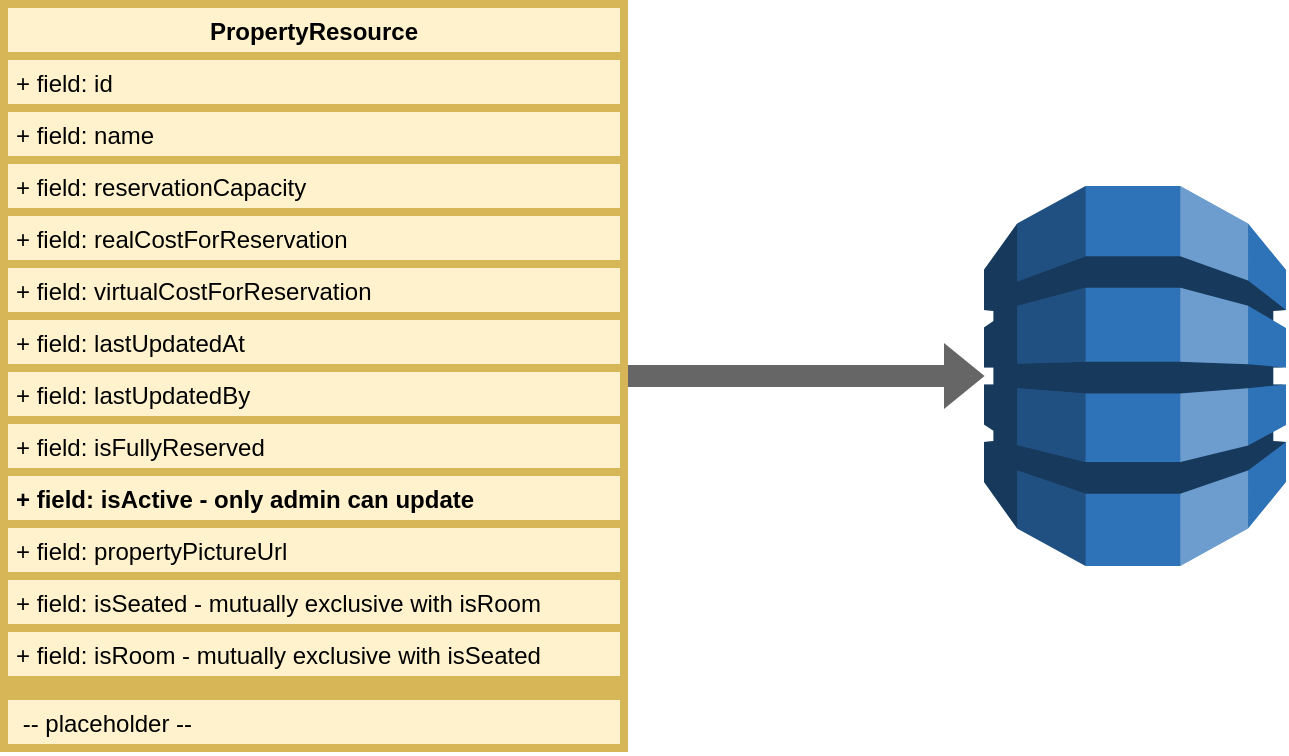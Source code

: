 <mxfile version="13.7.9" type="device"><diagram id="mx0zBBasj6FJqJ3VPFi7" name="Page-1"><mxGraphModel dx="1422" dy="806" grid="1" gridSize="10" guides="1" tooltips="1" connect="1" arrows="1" fold="1" page="1" pageScale="1" pageWidth="850" pageHeight="1100" math="0" shadow="0"><root><mxCell id="0"/><mxCell id="1" parent="0"/><mxCell id="QaDnLsvYT0263u42PnQk-1" value="" style="outlineConnect=0;dashed=0;verticalLabelPosition=bottom;verticalAlign=top;align=center;html=1;shape=mxgraph.aws3.dynamo_db;fillColor=#2E73B8;gradientColor=none;" vertex="1" parent="1"><mxGeometry x="550" y="351" width="151" height="190" as="geometry"/></mxCell><mxCell id="QaDnLsvYT0263u42PnQk-2" style="edgeStyle=orthogonalEdgeStyle;rounded=0;orthogonalLoop=1;jettySize=auto;html=1;entryX=0;entryY=0.5;entryDx=0;entryDy=0;entryPerimeter=0;shape=flexArrow;strokeColor=#666666;fillColor=#666666;" edge="1" parent="1" source="QaDnLsvYT0263u42PnQk-3" target="QaDnLsvYT0263u42PnQk-1"><mxGeometry relative="1" as="geometry"/></mxCell><mxCell id="QaDnLsvYT0263u42PnQk-3" value="PropertyResource" style="swimlane;fontStyle=1;align=center;verticalAlign=top;childLayout=stackLayout;horizontal=1;startSize=26;horizontalStack=0;resizeParent=1;resizeParentMax=0;resizeLast=0;collapsible=1;marginBottom=0;shadow=0;fillColor=#fff2cc;strokeColor=#d6b656;strokeWidth=4;labelBackgroundColor=none;" vertex="1" parent="1"><mxGeometry x="60" y="260" width="310" height="372" as="geometry"><mxRectangle x="20" y="220" width="100" height="26" as="alternateBounds"/></mxGeometry></mxCell><mxCell id="QaDnLsvYT0263u42PnQk-4" value="+ field: id" style="text;align=left;verticalAlign=top;spacingLeft=4;spacingRight=4;overflow=hidden;rotatable=0;points=[[0,0.5],[1,0.5]];portConstraint=eastwest;fillColor=#fff2cc;strokeColor=#d6b656;strokeWidth=4;fontStyle=0;labelBackgroundColor=none;" vertex="1" parent="QaDnLsvYT0263u42PnQk-3"><mxGeometry y="26" width="310" height="26" as="geometry"/></mxCell><mxCell id="QaDnLsvYT0263u42PnQk-5" value="+ field: name" style="text;align=left;verticalAlign=top;spacingLeft=4;spacingRight=4;overflow=hidden;rotatable=0;points=[[0,0.5],[1,0.5]];portConstraint=eastwest;fillColor=#fff2cc;strokeColor=#d6b656;strokeWidth=4;fontStyle=0;labelBackgroundColor=none;" vertex="1" parent="QaDnLsvYT0263u42PnQk-3"><mxGeometry y="52" width="310" height="26" as="geometry"/></mxCell><mxCell id="QaDnLsvYT0263u42PnQk-6" value="+ field: reservationCapacity" style="text;align=left;verticalAlign=top;spacingLeft=4;spacingRight=4;overflow=hidden;rotatable=0;points=[[0,0.5],[1,0.5]];portConstraint=eastwest;fillColor=#fff2cc;strokeColor=#d6b656;strokeWidth=4;fontStyle=0;labelBackgroundColor=none;" vertex="1" parent="QaDnLsvYT0263u42PnQk-3"><mxGeometry y="78" width="310" height="26" as="geometry"/></mxCell><mxCell id="QaDnLsvYT0263u42PnQk-7" value="+ field: realCostForReservation" style="text;align=left;verticalAlign=top;spacingLeft=4;spacingRight=4;overflow=hidden;rotatable=0;points=[[0,0.5],[1,0.5]];portConstraint=eastwest;fillColor=#fff2cc;strokeColor=#d6b656;strokeWidth=4;fontStyle=0;labelBackgroundColor=none;" vertex="1" parent="QaDnLsvYT0263u42PnQk-3"><mxGeometry y="104" width="310" height="26" as="geometry"/></mxCell><mxCell id="QaDnLsvYT0263u42PnQk-8" value="+ field: virtualCostForReservation" style="text;align=left;verticalAlign=top;spacingLeft=4;spacingRight=4;overflow=hidden;rotatable=0;points=[[0,0.5],[1,0.5]];portConstraint=eastwest;fillColor=#fff2cc;strokeColor=#d6b656;strokeWidth=4;fontStyle=0;labelBackgroundColor=none;" vertex="1" parent="QaDnLsvYT0263u42PnQk-3"><mxGeometry y="130" width="310" height="26" as="geometry"/></mxCell><mxCell id="QaDnLsvYT0263u42PnQk-9" value="+ field: lastUpdatedAt" style="text;align=left;verticalAlign=top;spacingLeft=4;spacingRight=4;overflow=hidden;rotatable=0;points=[[0,0.5],[1,0.5]];portConstraint=eastwest;fillColor=#fff2cc;strokeColor=#d6b656;strokeWidth=4;fontStyle=0;labelBackgroundColor=none;" vertex="1" parent="QaDnLsvYT0263u42PnQk-3"><mxGeometry y="156" width="310" height="26" as="geometry"/></mxCell><mxCell id="QaDnLsvYT0263u42PnQk-21" value="+ field: lastUpdatedBy" style="text;align=left;verticalAlign=top;spacingLeft=4;spacingRight=4;overflow=hidden;rotatable=0;points=[[0,0.5],[1,0.5]];portConstraint=eastwest;fillColor=#fff2cc;strokeColor=#d6b656;strokeWidth=4;fontStyle=0;labelBackgroundColor=none;" vertex="1" parent="QaDnLsvYT0263u42PnQk-3"><mxGeometry y="182" width="310" height="26" as="geometry"/></mxCell><mxCell id="QaDnLsvYT0263u42PnQk-10" value="+ field: isFullyReserved" style="text;align=left;verticalAlign=top;spacingLeft=4;spacingRight=4;overflow=hidden;rotatable=0;points=[[0,0.5],[1,0.5]];portConstraint=eastwest;fillColor=#fff2cc;strokeColor=#d6b656;strokeWidth=4;fontStyle=0;labelBackgroundColor=none;" vertex="1" parent="QaDnLsvYT0263u42PnQk-3"><mxGeometry y="208" width="310" height="26" as="geometry"/></mxCell><mxCell id="QaDnLsvYT0263u42PnQk-11" value="+ field: isActive - only admin can update" style="text;align=left;verticalAlign=top;spacingLeft=4;spacingRight=4;overflow=hidden;rotatable=0;points=[[0,0.5],[1,0.5]];portConstraint=eastwest;fillColor=#fff2cc;strokeColor=#d6b656;strokeWidth=4;fontStyle=1;labelBackgroundColor=none;" vertex="1" parent="QaDnLsvYT0263u42PnQk-3"><mxGeometry y="234" width="310" height="26" as="geometry"/></mxCell><mxCell id="QaDnLsvYT0263u42PnQk-12" value="+ field: propertyPictureUrl" style="text;align=left;verticalAlign=top;spacingLeft=4;spacingRight=4;overflow=hidden;rotatable=0;points=[[0,0.5],[1,0.5]];portConstraint=eastwest;fillColor=#fff2cc;strokeColor=#d6b656;strokeWidth=4;fontStyle=0;labelBackgroundColor=none;" vertex="1" parent="QaDnLsvYT0263u42PnQk-3"><mxGeometry y="260" width="310" height="26" as="geometry"/></mxCell><mxCell id="QaDnLsvYT0263u42PnQk-16" value="+ field: isSeated - mutually exclusive with isRoom" style="text;align=left;verticalAlign=top;spacingLeft=4;spacingRight=4;overflow=hidden;rotatable=0;points=[[0,0.5],[1,0.5]];portConstraint=eastwest;fillColor=#fff2cc;strokeColor=#d6b656;strokeWidth=4;fontStyle=0;labelBackgroundColor=none;" vertex="1" parent="QaDnLsvYT0263u42PnQk-3"><mxGeometry y="286" width="310" height="26" as="geometry"/></mxCell><mxCell id="QaDnLsvYT0263u42PnQk-19" value="+ field: isRoom - mutually exclusive with isSeated" style="text;align=left;verticalAlign=top;spacingLeft=4;spacingRight=4;overflow=hidden;rotatable=0;points=[[0,0.5],[1,0.5]];portConstraint=eastwest;fillColor=#fff2cc;strokeColor=#d6b656;strokeWidth=4;fontStyle=0;labelBackgroundColor=none;" vertex="1" parent="QaDnLsvYT0263u42PnQk-3"><mxGeometry y="312" width="310" height="26" as="geometry"/></mxCell><mxCell id="QaDnLsvYT0263u42PnQk-17" value="" style="line;strokeWidth=4;align=left;verticalAlign=middle;spacingTop=-1;spacingLeft=3;spacingRight=3;rotatable=0;labelPosition=right;points=[];portConstraint=eastwest;fillColor=#fff2cc;strokeColor=#d6b656;fontStyle=0;labelBackgroundColor=none;" vertex="1" parent="QaDnLsvYT0263u42PnQk-3"><mxGeometry y="338" width="310" height="8" as="geometry"/></mxCell><mxCell id="QaDnLsvYT0263u42PnQk-18" value=" -- placeholder --" style="text;align=left;verticalAlign=top;spacingLeft=4;spacingRight=4;overflow=hidden;rotatable=0;points=[[0,0.5],[1,0.5]];portConstraint=eastwest;fillColor=#fff2cc;strokeColor=#d6b656;strokeWidth=4;fontStyle=0;labelBackgroundColor=none;" vertex="1" parent="QaDnLsvYT0263u42PnQk-3"><mxGeometry y="346" width="310" height="26" as="geometry"/></mxCell></root></mxGraphModel></diagram></mxfile>